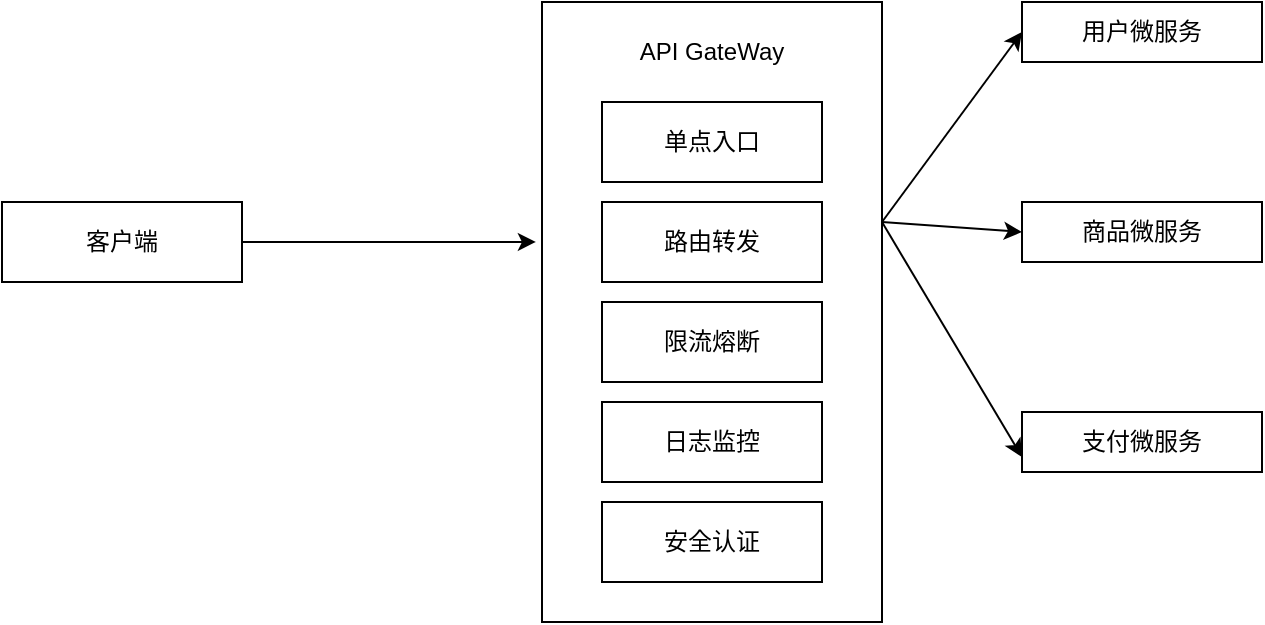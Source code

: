 <mxfile version="16.6.6" type="github" pages="3">
  <diagram name="Page-1" id="edf60f1a-56cd-e834-aa8a-f176f3a09ee4">
    <mxGraphModel dx="1422" dy="762" grid="1" gridSize="10" guides="1" tooltips="1" connect="1" arrows="1" fold="1" page="1" pageScale="1" pageWidth="1100" pageHeight="850" background="none" math="0" shadow="0">
      <root>
        <mxCell id="0" />
        <mxCell id="1" parent="0" />
        <mxCell id="XtzeatBfKSmv8iPEmUro-1" value="客户端" style="rounded=0;whiteSpace=wrap;html=1;" vertex="1" parent="1">
          <mxGeometry x="160" y="200" width="120" height="40" as="geometry" />
        </mxCell>
        <mxCell id="XtzeatBfKSmv8iPEmUro-2" value="" style="rounded=0;whiteSpace=wrap;html=1;" vertex="1" parent="1">
          <mxGeometry x="430" y="100" width="170" height="310" as="geometry" />
        </mxCell>
        <mxCell id="XtzeatBfKSmv8iPEmUro-3" value="单点入口" style="rounded=0;whiteSpace=wrap;html=1;" vertex="1" parent="1">
          <mxGeometry x="460" y="150" width="110" height="40" as="geometry" />
        </mxCell>
        <mxCell id="XtzeatBfKSmv8iPEmUro-4" value="API GateWay" style="text;html=1;strokeColor=none;fillColor=none;align=center;verticalAlign=middle;whiteSpace=wrap;rounded=0;" vertex="1" parent="1">
          <mxGeometry x="470" y="110" width="90" height="30" as="geometry" />
        </mxCell>
        <mxCell id="XtzeatBfKSmv8iPEmUro-5" value="路由转发" style="rounded=0;whiteSpace=wrap;html=1;" vertex="1" parent="1">
          <mxGeometry x="460" y="200" width="110" height="40" as="geometry" />
        </mxCell>
        <mxCell id="XtzeatBfKSmv8iPEmUro-6" value="限流熔断" style="rounded=0;whiteSpace=wrap;html=1;" vertex="1" parent="1">
          <mxGeometry x="460" y="250" width="110" height="40" as="geometry" />
        </mxCell>
        <mxCell id="XtzeatBfKSmv8iPEmUro-7" value="日志监控" style="rounded=0;whiteSpace=wrap;html=1;" vertex="1" parent="1">
          <mxGeometry x="460" y="300" width="110" height="40" as="geometry" />
        </mxCell>
        <mxCell id="XtzeatBfKSmv8iPEmUro-8" value="安全认证" style="rounded=0;whiteSpace=wrap;html=1;" vertex="1" parent="1">
          <mxGeometry x="460" y="350" width="110" height="40" as="geometry" />
        </mxCell>
        <mxCell id="XtzeatBfKSmv8iPEmUro-9" value="" style="endArrow=classic;html=1;rounded=0;entryX=-0.018;entryY=0.387;entryDx=0;entryDy=0;entryPerimeter=0;" edge="1" parent="1" target="XtzeatBfKSmv8iPEmUro-2">
          <mxGeometry width="50" height="50" relative="1" as="geometry">
            <mxPoint x="280" y="220" as="sourcePoint" />
            <mxPoint x="330" y="170" as="targetPoint" />
          </mxGeometry>
        </mxCell>
        <mxCell id="XtzeatBfKSmv8iPEmUro-10" value="用户微服务" style="rounded=0;whiteSpace=wrap;html=1;" vertex="1" parent="1">
          <mxGeometry x="670" y="100" width="120" height="30" as="geometry" />
        </mxCell>
        <mxCell id="XtzeatBfKSmv8iPEmUro-11" value="商品微服务" style="rounded=0;whiteSpace=wrap;html=1;" vertex="1" parent="1">
          <mxGeometry x="670" y="200" width="120" height="30" as="geometry" />
        </mxCell>
        <mxCell id="XtzeatBfKSmv8iPEmUro-12" value="支付微服务" style="rounded=0;whiteSpace=wrap;html=1;" vertex="1" parent="1">
          <mxGeometry x="670" y="305" width="120" height="30" as="geometry" />
        </mxCell>
        <mxCell id="XtzeatBfKSmv8iPEmUro-13" value="" style="endArrow=classic;html=1;rounded=0;entryX=0;entryY=0.5;entryDx=0;entryDy=0;" edge="1" parent="1" target="XtzeatBfKSmv8iPEmUro-10">
          <mxGeometry width="50" height="50" relative="1" as="geometry">
            <mxPoint x="600" y="210" as="sourcePoint" />
            <mxPoint x="650" y="160" as="targetPoint" />
          </mxGeometry>
        </mxCell>
        <mxCell id="XtzeatBfKSmv8iPEmUro-14" value="" style="endArrow=classic;html=1;rounded=0;entryX=0;entryY=0.5;entryDx=0;entryDy=0;" edge="1" parent="1" target="XtzeatBfKSmv8iPEmUro-11">
          <mxGeometry width="50" height="50" relative="1" as="geometry">
            <mxPoint x="600" y="210" as="sourcePoint" />
            <mxPoint x="730" y="410" as="targetPoint" />
          </mxGeometry>
        </mxCell>
        <mxCell id="XtzeatBfKSmv8iPEmUro-15" value="" style="endArrow=classic;html=1;rounded=0;entryX=0;entryY=0.75;entryDx=0;entryDy=0;exitX=1;exitY=0.355;exitDx=0;exitDy=0;exitPerimeter=0;" edge="1" parent="1" source="XtzeatBfKSmv8iPEmUro-2" target="XtzeatBfKSmv8iPEmUro-12">
          <mxGeometry width="50" height="50" relative="1" as="geometry">
            <mxPoint x="610" y="220" as="sourcePoint" />
            <mxPoint x="680" y="245" as="targetPoint" />
          </mxGeometry>
        </mxCell>
      </root>
    </mxGraphModel>
  </diagram>
  <diagram id="EBa3nZ1A5lwcBokBMZ_2" name="Page-2">
    <mxGraphModel dx="1422" dy="762" grid="1" gridSize="10" guides="1" tooltips="1" connect="1" arrows="1" fold="1" page="1" pageScale="1" pageWidth="827" pageHeight="1169" math="0" shadow="0">
      <root>
        <mxCell id="avKiGPb8FGoAACGy_ie--0" />
        <mxCell id="avKiGPb8FGoAACGy_ie--1" parent="avKiGPb8FGoAACGy_ie--0" />
        <mxCell id="avKiGPb8FGoAACGy_ie--2" value="Netflix Zuul内核+Spring boot" style="rounded=0;whiteSpace=wrap;html=1;" vertex="1" parent="avKiGPb8FGoAACGy_ie--1">
          <mxGeometry x="240" y="110" width="180" height="60" as="geometry" />
        </mxCell>
        <mxCell id="avKiGPb8FGoAACGy_ie--3" value="EnableZuulProxy注解" style="rounded=0;whiteSpace=wrap;html=1;" vertex="1" parent="avKiGPb8FGoAACGy_ie--1">
          <mxGeometry x="240" y="210" width="180" height="60" as="geometry" />
        </mxCell>
        <mxCell id="avKiGPb8FGoAACGy_ie--4" value="&lt;font color=&quot;#ff3333&quot;&gt;去掉了动态过滤器加载&lt;/font&gt;" style="rounded=0;whiteSpace=wrap;html=1;" vertex="1" parent="avKiGPb8FGoAACGy_ie--1">
          <mxGeometry x="240" y="320" width="180" height="60" as="geometry" />
        </mxCell>
      </root>
    </mxGraphModel>
  </diagram>
  <diagram id="pw9rdeexkufzrjIra8S-" name="Page-3">
    <mxGraphModel dx="1422" dy="762" grid="1" gridSize="10" guides="1" tooltips="1" connect="1" arrows="1" fold="1" page="1" pageScale="1" pageWidth="827" pageHeight="1169" math="0" shadow="0">
      <root>
        <mxCell id="PGig9WLUGo-ZTz1WkYAO-0" />
        <mxCell id="PGig9WLUGo-ZTz1WkYAO-1" parent="PGig9WLUGo-ZTz1WkYAO-0" />
        <mxCell id="PGig9WLUGo-ZTz1WkYAO-2" value="HTTP Request" style="rounded=0;whiteSpace=wrap;html=1;fontColor=#000033;" vertex="1" parent="PGig9WLUGo-ZTz1WkYAO-1">
          <mxGeometry x="230" y="120" width="120" height="60" as="geometry" />
        </mxCell>
        <mxCell id="PGig9WLUGo-ZTz1WkYAO-3" value="" style="rounded=0;whiteSpace=wrap;html=1;fontColor=#FF3333;" vertex="1" parent="PGig9WLUGo-ZTz1WkYAO-1">
          <mxGeometry x="230" y="220" width="120" height="60" as="geometry" />
        </mxCell>
        <mxCell id="PGig9WLUGo-ZTz1WkYAO-4" value="" style="endArrow=classic;html=1;rounded=0;fontColor=#FF3333;exitX=0.35;exitY=1.033;exitDx=0;exitDy=0;exitPerimeter=0;entryX=0.333;entryY=0;entryDx=0;entryDy=0;entryPerimeter=0;" edge="1" parent="PGig9WLUGo-ZTz1WkYAO-1" source="PGig9WLUGo-ZTz1WkYAO-2" target="PGig9WLUGo-ZTz1WkYAO-3">
          <mxGeometry width="50" height="50" relative="1" as="geometry">
            <mxPoint x="310" y="180" as="sourcePoint" />
            <mxPoint x="360" y="130" as="targetPoint" />
          </mxGeometry>
        </mxCell>
        <mxCell id="PGig9WLUGo-ZTz1WkYAO-5" value="" style="endArrow=classic;html=1;rounded=0;fontColor=#FF3333;entryX=0.833;entryY=1.017;entryDx=0;entryDy=0;entryPerimeter=0;" edge="1" parent="PGig9WLUGo-ZTz1WkYAO-1" target="PGig9WLUGo-ZTz1WkYAO-2">
          <mxGeometry width="50" height="50" relative="1" as="geometry">
            <mxPoint x="330" y="220" as="sourcePoint" />
            <mxPoint x="380" y="170" as="targetPoint" />
          </mxGeometry>
        </mxCell>
        <mxCell id="PGig9WLUGo-ZTz1WkYAO-6" value="&lt;font color=&quot;#000033&quot;&gt;&amp;nbsp;Request&lt;/font&gt;" style="text;html=1;strokeColor=none;fillColor=none;align=center;verticalAlign=middle;whiteSpace=wrap;rounded=0;fontColor=#FF3333;" vertex="1" parent="PGig9WLUGo-ZTz1WkYAO-1">
          <mxGeometry x="210" y="180" width="60" height="30" as="geometry" />
        </mxCell>
        <mxCell id="PGig9WLUGo-ZTz1WkYAO-7" value="&lt;font color=&quot;#000033&quot;&gt;&amp;nbsp;Response&lt;/font&gt;" style="text;html=1;strokeColor=none;fillColor=none;align=center;verticalAlign=middle;whiteSpace=wrap;rounded=0;fontColor=#FF3333;" vertex="1" parent="PGig9WLUGo-ZTz1WkYAO-1">
          <mxGeometry x="330" y="180" width="60" height="30" as="geometry" />
        </mxCell>
        <mxCell id="PGig9WLUGo-ZTz1WkYAO-8" value="Request" style="rounded=0;whiteSpace=wrap;html=1;fontColor=#000033;" vertex="1" parent="PGig9WLUGo-ZTz1WkYAO-1">
          <mxGeometry x="250" y="230" width="80" height="30" as="geometry" />
        </mxCell>
        <mxCell id="PGig9WLUGo-ZTz1WkYAO-9" value="Thread" style="text;html=1;strokeColor=none;fillColor=none;align=center;verticalAlign=middle;whiteSpace=wrap;rounded=0;fontColor=#000033;" vertex="1" parent="PGig9WLUGo-ZTz1WkYAO-1">
          <mxGeometry x="260" y="260" width="60" height="20" as="geometry" />
        </mxCell>
        <mxCell id="PGig9WLUGo-ZTz1WkYAO-10" value="" style="rounded=0;whiteSpace=wrap;html=1;fontColor=#FF3333;" vertex="1" parent="PGig9WLUGo-ZTz1WkYAO-1">
          <mxGeometry x="230" y="330" width="120" height="60" as="geometry" />
        </mxCell>
        <mxCell id="PGig9WLUGo-ZTz1WkYAO-11" value="Network call" style="rounded=0;whiteSpace=wrap;html=1;fontColor=#000033;" vertex="1" parent="PGig9WLUGo-ZTz1WkYAO-1">
          <mxGeometry x="250" y="340" width="80" height="30" as="geometry" />
        </mxCell>
        <mxCell id="PGig9WLUGo-ZTz1WkYAO-12" value="Thread" style="text;html=1;strokeColor=none;fillColor=none;align=center;verticalAlign=middle;whiteSpace=wrap;rounded=0;fontColor=#000033;" vertex="1" parent="PGig9WLUGo-ZTz1WkYAO-1">
          <mxGeometry x="270" y="370" width="30" height="30" as="geometry" />
        </mxCell>
        <mxCell id="PGig9WLUGo-ZTz1WkYAO-14" value="Block" style="text;html=1;align=center;verticalAlign=middle;resizable=0;points=[];autosize=1;strokeColor=none;fillColor=none;fontColor=#FF6666;" vertex="1" parent="PGig9WLUGo-ZTz1WkYAO-1">
          <mxGeometry x="220" y="300" width="40" height="20" as="geometry" />
        </mxCell>
        <mxCell id="PGig9WLUGo-ZTz1WkYAO-16" value="" style="endArrow=none;dashed=1;html=1;rounded=0;labelBackgroundColor=#FF6666;labelBorderColor=#FF6666;fontColor=#FF6666;strokeColor=#FF6666;entryX=0.117;entryY=1.1;entryDx=0;entryDy=0;entryPerimeter=0;" edge="1" parent="PGig9WLUGo-ZTz1WkYAO-1" target="PGig9WLUGo-ZTz1WkYAO-9">
          <mxGeometry width="50" height="50" relative="1" as="geometry">
            <mxPoint x="265" y="330" as="sourcePoint" />
            <mxPoint x="270" y="290" as="targetPoint" />
          </mxGeometry>
        </mxCell>
        <mxCell id="PGig9WLUGo-ZTz1WkYAO-19" value="" style="endArrow=classic;html=1;rounded=0;labelBackgroundColor=#FF6666;labelBorderColor=#FF6666;fontColor=#FF6666;strokeColor=#99FF33;entryX=1;entryY=1;entryDx=0;entryDy=0;" edge="1" parent="PGig9WLUGo-ZTz1WkYAO-1" target="PGig9WLUGo-ZTz1WkYAO-9">
          <mxGeometry width="50" height="50" relative="1" as="geometry">
            <mxPoint x="320" y="330" as="sourcePoint" />
            <mxPoint x="370" y="280" as="targetPoint" />
          </mxGeometry>
        </mxCell>
        <mxCell id="PGig9WLUGo-ZTz1WkYAO-20" value="unblock" style="text;html=1;strokeColor=none;fillColor=none;align=center;verticalAlign=middle;whiteSpace=wrap;rounded=0;fontColor=#FF6666;" vertex="1" parent="PGig9WLUGo-ZTz1WkYAO-1">
          <mxGeometry x="330" y="290" width="60" height="30" as="geometry" />
        </mxCell>
      </root>
    </mxGraphModel>
  </diagram>
</mxfile>
